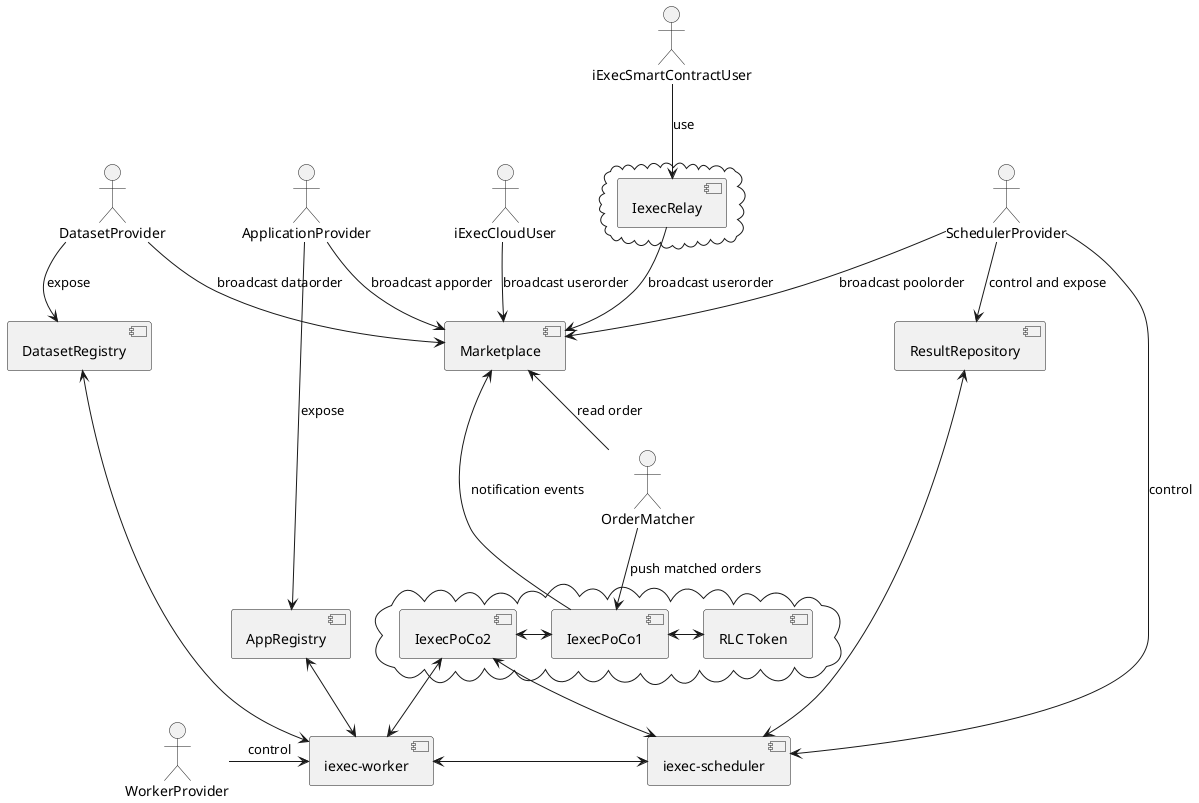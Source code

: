 @startuml
:iExecCloudUser:
:iExecSmartContractUser:
:ApplicationProvider:
:DatasetProvider:
:SchedulerProvider:
:WorkerProvider:
:OrderMatcher:

cloud {
[IexecRelay]
}
component [IexecRelay]
iExecSmartContractUser -down-> [IexecRelay]: use

component [Marketplace]
[IexecRelay] -down-> [Marketplace]: broadcast userorder
iExecCloudUser -down-> [Marketplace]: broadcast userorder
ApplicationProvider -down-> [Marketplace]: broadcast apporder
DatasetProvider -down-> [Marketplace]: broadcast dataorder
SchedulerProvider -down-> [Marketplace]: broadcast poolorder
OrderMatcher -up-> [Marketplace]: read order

cloud {
[IexecPoCo1]
[IexecPoCo2]
[RLC Token]
}
component [IexecPoCo1]
component [IexecPoCo2]
component [RLC Token]
[IexecPoCo2] <-right-> [IexecPoCo1]
[IexecPoCo1] <-right-> [RLC Token]

OrderMatcher -down-> [IexecPoCo1]: push matched orders
[IexecPoCo1] -up-> [Marketplace]: notification events

[iexec-scheduler] <-up-> [IexecPoCo2]
[iexec-worker] <-up-> [IexecPoCo2]

component [AppRegistry]
component [DatasetRegistry]
component [iexec-scheduler]
component [iexec-worker]
component [ResultRepository]

ApplicationProvider -down-> AppRegistry: expose
DatasetProvider -down-> DatasetRegistry: expose
SchedulerProvider -down-> [iexec-scheduler]: control
SchedulerProvider -down-> [ResultRepository]: control and expose
ResultRepository <-right-> [iexec-scheduler]

[WorkerProvider] -right-> [iexec-worker]: control

[iexec-worker] <-right-> [iexec-scheduler]
[iexec-worker] <-up-> [AppRegistry]
[iexec-worker] <-up-> [DatasetRegistry]
@enduml
